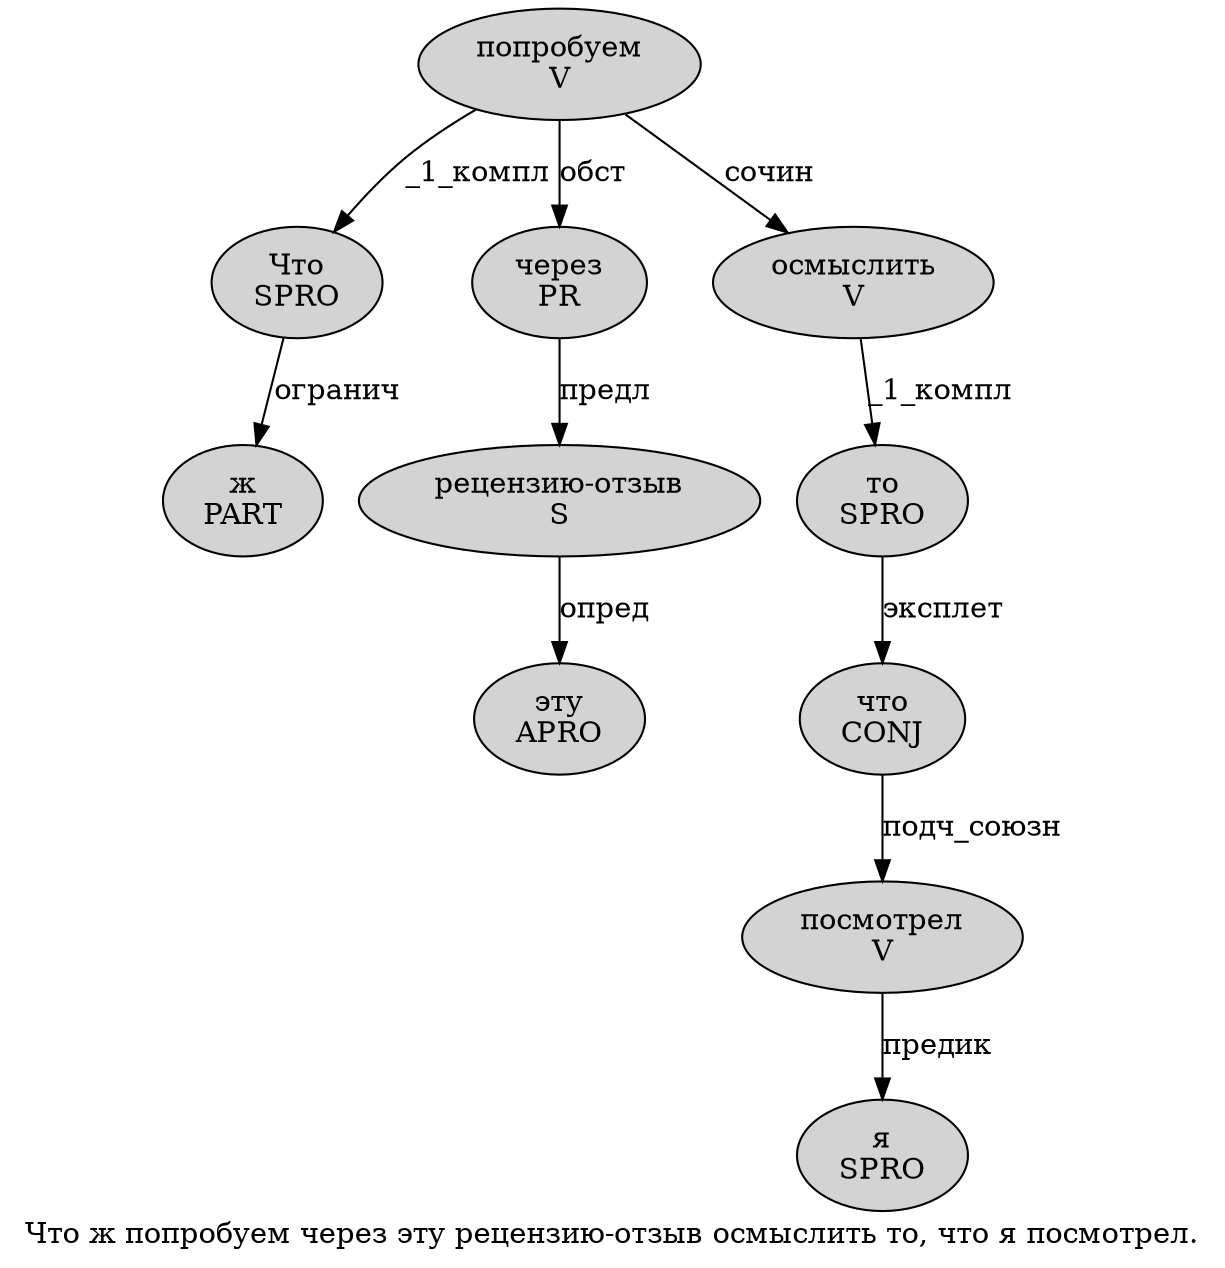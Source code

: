 digraph SENTENCE_2237 {
	graph [label="Что ж попробуем через эту рецензию-отзыв осмыслить то, что я посмотрел."]
	node [style=filled]
		0 [label="Что
SPRO" color="" fillcolor=lightgray penwidth=1 shape=ellipse]
		1 [label="ж
PART" color="" fillcolor=lightgray penwidth=1 shape=ellipse]
		2 [label="попробуем
V" color="" fillcolor=lightgray penwidth=1 shape=ellipse]
		3 [label="через
PR" color="" fillcolor=lightgray penwidth=1 shape=ellipse]
		4 [label="эту
APRO" color="" fillcolor=lightgray penwidth=1 shape=ellipse]
		5 [label="рецензию-отзыв
S" color="" fillcolor=lightgray penwidth=1 shape=ellipse]
		6 [label="осмыслить
V" color="" fillcolor=lightgray penwidth=1 shape=ellipse]
		7 [label="то
SPRO" color="" fillcolor=lightgray penwidth=1 shape=ellipse]
		9 [label="что
CONJ" color="" fillcolor=lightgray penwidth=1 shape=ellipse]
		10 [label="я
SPRO" color="" fillcolor=lightgray penwidth=1 shape=ellipse]
		11 [label="посмотрел
V" color="" fillcolor=lightgray penwidth=1 shape=ellipse]
			6 -> 7 [label="_1_компл"]
			0 -> 1 [label="огранич"]
			7 -> 9 [label="эксплет"]
			2 -> 0 [label="_1_компл"]
			2 -> 3 [label="обст"]
			2 -> 6 [label="сочин"]
			5 -> 4 [label="опред"]
			11 -> 10 [label="предик"]
			3 -> 5 [label="предл"]
			9 -> 11 [label="подч_союзн"]
}